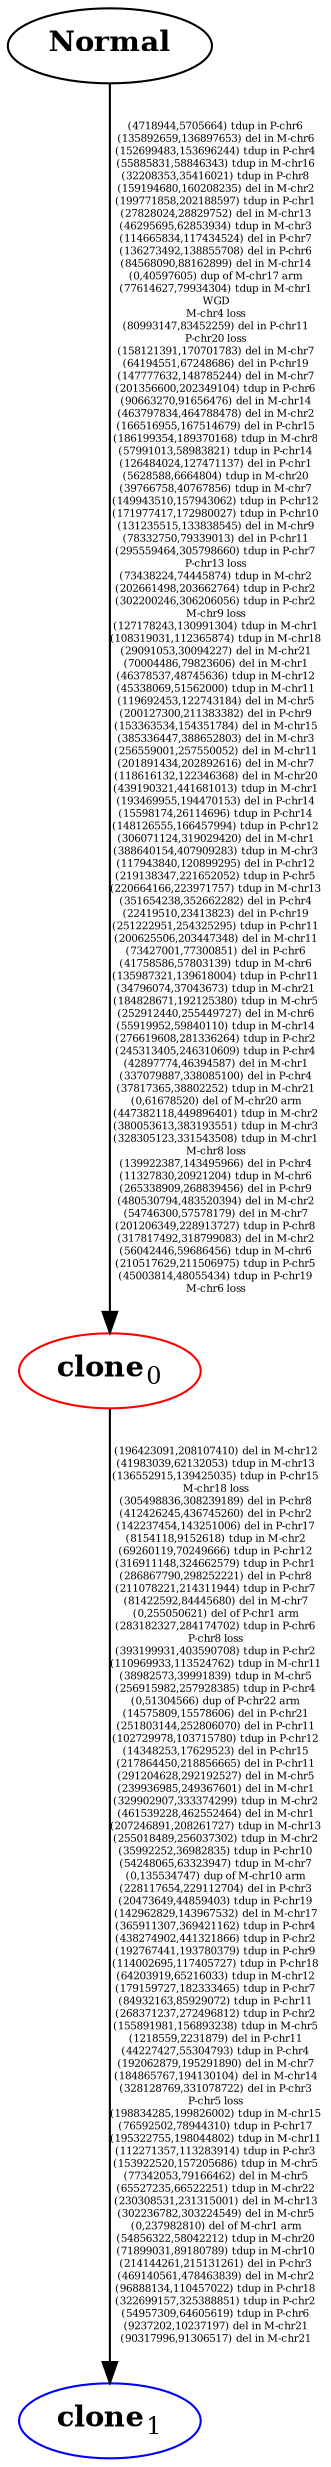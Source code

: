 digraph EvolutionaryCloneTree {
splines=true;
sep="+25,25";
overlap=scalexy;
nodesep=0.6;
	subgraph T {
		N[label=<<B>Normal</B>>,color=black]
		0[label=<<B>clone</B><SUB>0</SUB>>,color=red]
		1[label=<<B>clone</B><SUB>1</SUB>>,color=blue]
	{rank = same; 1}
	}
	N -> 0 [label="(4718944,5705664) tdup in P-chr6
(135892659,136897653) del in M-chr6
(152699483,153696244) tdup in P-chr4
(55885831,58846343) tdup in M-chr16
(32208353,35416021) tdup in P-chr8
(159194680,160208235) del in M-chr2
(199771858,202188597) tdup in P-chr1
(27828024,28829752) del in M-chr13
(46295695,62853934) tdup in M-chr3
(114665834,117434524) del in P-chr7
(136273492,138855708) del in P-chr6
(84568090,88162899) del in M-chr14
(0,40597605) dup of M-chr17 arm
(77614627,79934304) tdup in M-chr1
WGD
M-chr4 loss
(80993147,83452259) del in P-chr11
P-chr20 loss
(158121391,170701783) del in M-chr7
(64194551,67248686) del in P-chr19
(147777632,148785244) del in M-chr7
(201356600,202349104) tdup in P-chr6
(90663270,91656476) del in M-chr14
(463797834,464788478) del in M-chr2
(166516955,167514679) del in P-chr15
(186199354,189370168) tdup in M-chr8
(57991013,58983821) tdup in P-chr14
(126484024,127471137) del in P-chr1
(5628588,6664804) tdup in M-chr20
(39766758,40767856) tdup in M-chr7
(149943510,157943062) tdup in P-chr12
(171977417,172980027) tdup in P-chr10
(131235515,133838545) del in M-chr9
(78332750,79339013) del in P-chr11
(295559464,305798660) tdup in P-chr7
P-chr13 loss
(73438224,74445874) tdup in M-chr2
(202661498,203662764) tdup in P-chr2
(302200246,306206056) tdup in P-chr2
M-chr9 loss
(127178243,130991304) tdup in M-chr1
(108319031,112365874) tdup in M-chr18
(29091053,30094227) del in M-chr21
(70004486,79823606) del in M-chr1
(46378537,48745636) tdup in M-chr12
(45338069,51562000) tdup in M-chr11
(119692453,122743184) del in M-chr5
(200127300,211383382) del in P-chr9
(153363534,154351784) del in M-chr15
(385336447,388652803) del in M-chr3
(256559001,257550052) del in M-chr11
(201891434,202892616) del in M-chr7
(118616132,122346368) del in M-chr20
(439190321,441681013) tdup in M-chr1
(193469955,194470153) del in P-chr14
(15598174,26114696) tdup in P-chr14
(148126555,166457994) tdup in P-chr12
(306071124,319029420) del in M-chr1
(388640154,407909283) tdup in M-chr3
(117943840,120899295) del in P-chr12
(219138347,221652052) tdup in P-chr5
(220664166,223971757) tdup in M-chr13
(351654238,352662282) del in P-chr4
(22419510,23413823) del in P-chr19
(251222951,254325295) tdup in P-chr11
(200625506,203447348) del in M-chr11
(73427001,77300851) del in P-chr6
(41758586,57803139) tdup in M-chr6
(135987321,139618004) tdup in P-chr11
(34796074,37043673) tdup in M-chr21
(184828671,192125380) tdup in M-chr5
(252912440,255449727) del in M-chr6
(55919952,59840110) tdup in M-chr14
(276619608,281336264) tdup in P-chr2
(245313405,246310609) tdup in P-chr4
(42897774,46394587) del in M-chr1
(337079887,338085100) del in P-chr4
(37817365,38802252) tdup in M-chr21
(0,61678520) del of M-chr20 arm
(447382118,449896401) tdup in M-chr2
(380053613,383193551) tdup in M-chr3
(328305123,331543508) tdup in M-chr1
M-chr8 loss
(139922387,143495966) del in P-chr4
(11327830,20921204) tdup in M-chr6
(265338909,268839456) del in P-chr9
(480530794,483520394) del in M-chr2
(54746300,57578179) del in M-chr7
(201206349,228913727) tdup in P-chr8
(317817492,318799083) del in M-chr2
(56042446,59686456) tdup in M-chr6
(210517629,211506975) tdup in P-chr5
(45003814,48055434) tdup in P-chr19
M-chr6 loss", fontsize=5, fixedsize=true]
	0 -> 1 [label="(196423091,208107410) del in M-chr12
(41983039,62132053) tdup in M-chr13
(136552915,139425035) tdup in P-chr15
M-chr18 loss
(305498836,308239189) del in P-chr8
(412426245,436745260) del in P-chr2
(142237454,143251006) del in P-chr17
(8154118,9152618) tdup in M-chr2
(69260119,70249666) tdup in P-chr12
(316911148,324662579) tdup in P-chr1
(286867790,298252221) del in P-chr8
(211078221,214311944) tdup in P-chr7
(81422592,84445680) del in M-chr7
(0,255050621) del of P-chr1 arm
(283182327,284174702) tdup in P-chr6
P-chr8 loss
(393199931,403590708) tdup in P-chr2
(110969933,113524762) tdup in M-chr11
(38982573,39991839) tdup in M-chr5
(256915982,257928385) tdup in P-chr4
(0,51304566) dup of P-chr22 arm
(14575809,15578606) del in P-chr21
(251803144,252806070) del in P-chr11
(102729978,103715780) tdup in P-chr12
(14348253,17629523) del in P-chr15
(217864450,218856665) del in P-chr11
(291204628,292192527) del in M-chr5
(239936985,249367601) del in M-chr1
(329902907,333374299) tdup in M-chr2
(461539228,462552464) del in M-chr1
(207246891,208261727) tdup in M-chr13
(255018489,256037302) tdup in M-chr2
(35992252,36982835) tdup in P-chr10
(54248065,63323947) tdup in M-chr7
(0,135534747) dup of M-chr10 arm
(228117654,229112704) del in P-chr3
(20473649,44859403) tdup in P-chr19
(142962829,143967532) del in M-chr17
(365911307,369421162) tdup in P-chr4
(438274902,441321866) tdup in P-chr2
(192767441,193780379) tdup in P-chr9
(114002695,117405727) tdup in P-chr18
(64203919,65216033) tdup in M-chr12
(179159727,182333465) tdup in P-chr7
(84932163,85929072) tdup in P-chr11
(268371237,272496812) tdup in P-chr2
(155891981,156893238) tdup in M-chr5
(1218559,2231879) del in P-chr11
(44227427,55304793) tdup in P-chr4
(192062879,195291890) del in M-chr7
(184865767,194130104) del in M-chr14
(328128769,331078722) del in P-chr3
P-chr5 loss
(198834285,199826002) tdup in M-chr15
(76592502,78944310) tdup in P-chr17
(195322755,198044802) tdup in M-chr11
(112271357,113283914) tdup in P-chr3
(153922520,157205686) tdup in M-chr5
(77342053,79166462) del in M-chr5
(65527235,66522251) tdup in M-chr22
(230308531,231315001) del in M-chr13
(302236782,303224549) del in M-chr5
(0,237982810) del of M-chr1 arm
(54856322,58042212) tdup in M-chr20
(71899031,89180789) tdup in M-chr10
(214144261,215131261) del in P-chr3
(469140561,478463839) del in M-chr2
(96888134,110457022) tdup in P-chr18
(322699157,325388851) tdup in P-chr2
(54957309,64605619) tdup in P-chr6
(9237202,10237197) del in M-chr21
(90317996,91306517) del in M-chr21", fontsize=5, fixedsize=true]
}

